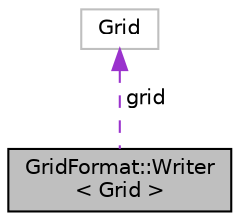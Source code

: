 digraph "GridFormat::Writer&lt; Grid &gt;"
{
 // LATEX_PDF_SIZE
  edge [fontname="Helvetica",fontsize="10",labelfontname="Helvetica",labelfontsize="10"];
  node [fontname="Helvetica",fontsize="10",shape=record];
  Node1 [label="GridFormat::Writer\l\< Grid \>",height=0.2,width=0.4,color="black", fillcolor="grey75", style="filled", fontcolor="black",tooltip="Interface to the writers for all supported file formats. Depending on the chosen format,..."];
  Node2 -> Node1 [dir="back",color="darkorchid3",fontsize="10",style="dashed",label=" grid" ,fontname="Helvetica"];
  Node2 [label="Grid",height=0.2,width=0.4,color="grey75", fillcolor="white", style="filled",tooltip=" "];
}

